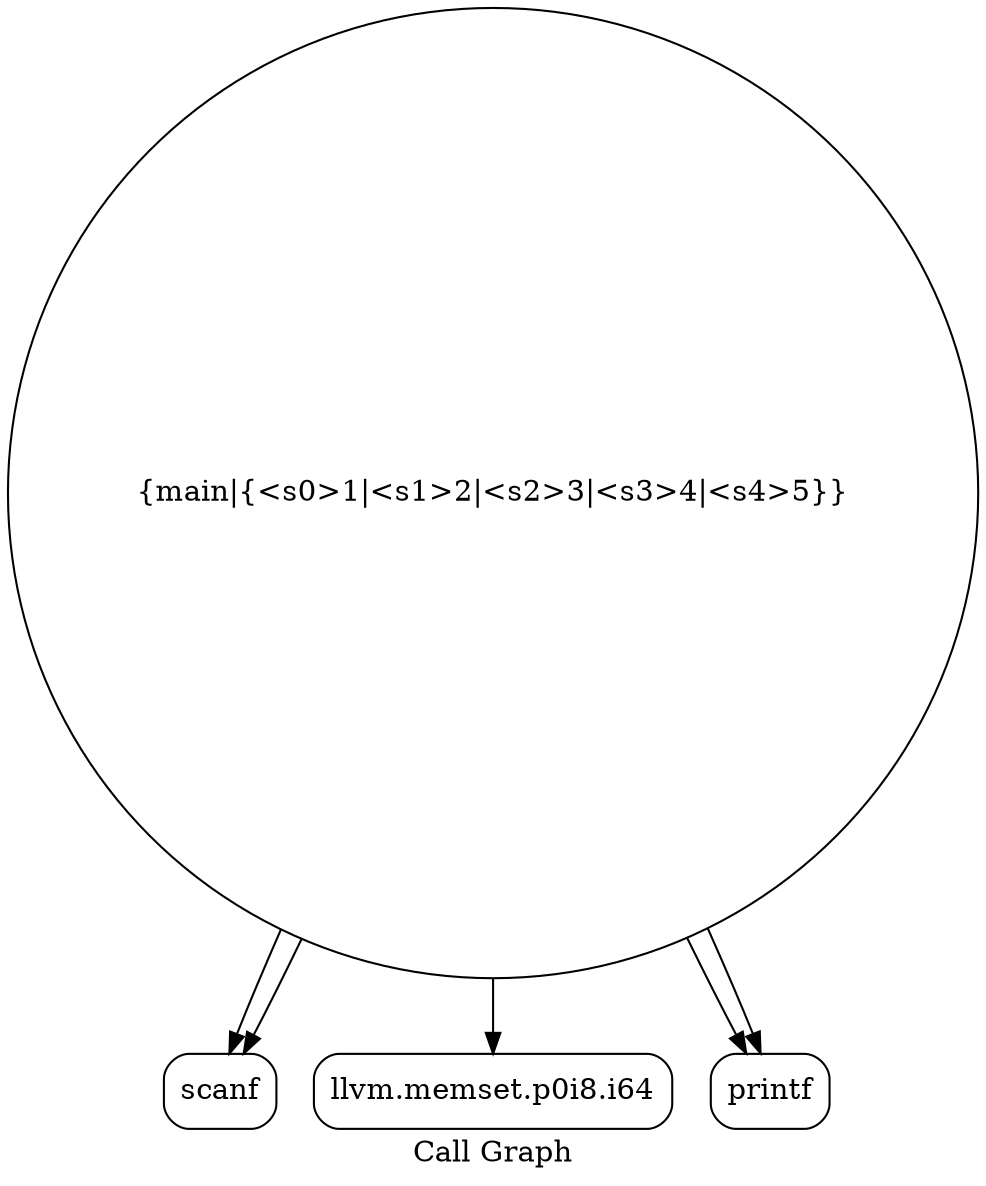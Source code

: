 digraph "Call Graph" {
	label="Call Graph";

	Node0x55f83b4460e0 [shape=record,shape=circle,label="{main|{<s0>1|<s1>2|<s2>3|<s3>4|<s4>5}}"];
	Node0x55f83b4460e0:s0 -> Node0x55f83b446570[color=black];
	Node0x55f83b4460e0:s1 -> Node0x55f83b4465f0[color=black];
	Node0x55f83b4460e0:s2 -> Node0x55f83b446670[color=black];
	Node0x55f83b4460e0:s3 -> Node0x55f83b446570[color=black];
	Node0x55f83b4460e0:s4 -> Node0x55f83b446670[color=black];
	Node0x55f83b4465f0 [shape=record,shape=Mrecord,label="{llvm.memset.p0i8.i64}"];
	Node0x55f83b446570 [shape=record,shape=Mrecord,label="{scanf}"];
	Node0x55f83b446670 [shape=record,shape=Mrecord,label="{printf}"];
}
